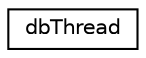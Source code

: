 digraph "Graphical Class Hierarchy"
{
 // INTERACTIVE_SVG=YES
 // LATEX_PDF_SIZE
  edge [fontname="Helvetica",fontsize="10",labelfontname="Helvetica",labelfontsize="10"];
  node [fontname="Helvetica",fontsize="10",shape=record];
  rankdir="LR";
  Node0 [label="dbThread",height=0.2,width=0.4,color="black", fillcolor="white", style="filled",URL="$classdbThread.html",tooltip=" "];
}

